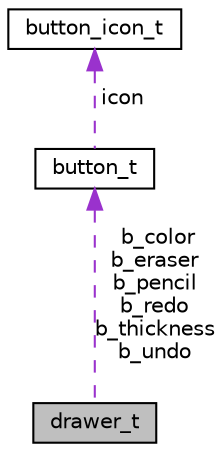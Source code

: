 digraph "drawer_t"
{
 // LATEX_PDF_SIZE
  edge [fontname="Helvetica",fontsize="10",labelfontname="Helvetica",labelfontsize="10"];
  node [fontname="Helvetica",fontsize="10",shape=record];
  Node1 [label="drawer_t",height=0.2,width=0.4,color="black", fillcolor="grey75", style="filled", fontcolor="black",tooltip=" "];
  Node2 -> Node1 [dir="back",color="darkorchid3",fontsize="10",style="dashed",label=" b_color\nb_eraser\nb_pencil\nb_redo\nb_thickness\nb_undo" ,fontname="Helvetica"];
  Node2 [label="button_t",height=0.2,width=0.4,color="black", fillcolor="white", style="filled",URL="$structbutton__t.html",tooltip="Button info."];
  Node3 -> Node2 [dir="back",color="darkorchid3",fontsize="10",style="dashed",label=" icon" ,fontname="Helvetica"];
  Node3 [label="button_icon_t",height=0.2,width=0.4,color="black", fillcolor="white", style="filled",URL="$structbutton__icon__t.html",tooltip="Icon of a button."];
}
